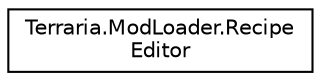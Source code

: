 digraph "Graphical Class Hierarchy"
{
 // LATEX_PDF_SIZE
  edge [fontname="Helvetica",fontsize="10",labelfontname="Helvetica",labelfontsize="10"];
  node [fontname="Helvetica",fontsize="10",shape=record];
  rankdir="LR";
  Node0 [label="Terraria.ModLoader.Recipe\lEditor",height=0.2,width=0.4,color="black", fillcolor="white", style="filled",URL="$class_terraria_1_1_mod_loader_1_1_recipe_editor.html",tooltip="This class allows you to make any changes you want to a recipe, whether it be adding/removing ingredi..."];
}
